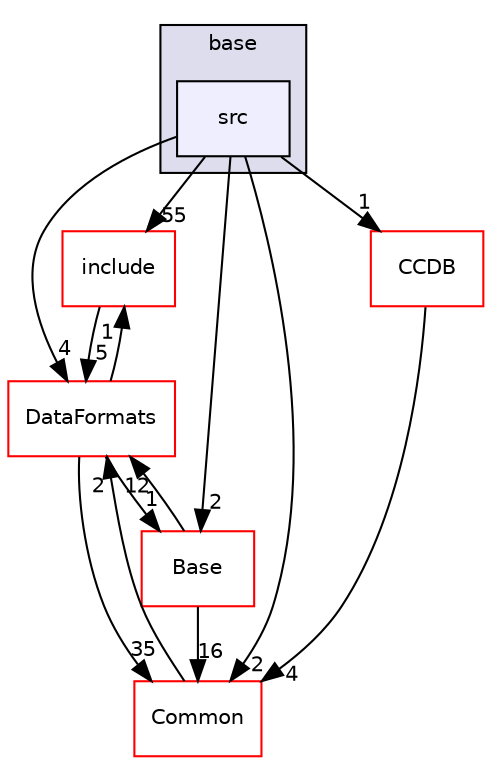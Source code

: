 digraph "/home/travis/build/AliceO2Group/AliceO2/Detectors/TRD/base/src" {
  bgcolor=transparent;
  compound=true
  node [ fontsize="10", fontname="Helvetica"];
  edge [ labelfontsize="10", labelfontname="Helvetica"];
  subgraph clusterdir_09bf7f7c4011a5ccc426492db4dd0891 {
    graph [ bgcolor="#ddddee", pencolor="black", label="base" fontname="Helvetica", fontsize="10", URL="dir_09bf7f7c4011a5ccc426492db4dd0891.html"]
  dir_bc3f0ff1fdf26bec79f7d00840858de9 [shape=box, label="src", style="filled", fillcolor="#eeeeff", pencolor="black", URL="dir_bc3f0ff1fdf26bec79f7d00840858de9.html"];
  }
  dir_8b3cc3395a6e7eccd58a8c5fa5ac689e [shape=box label="include" color="red" URL="dir_8b3cc3395a6e7eccd58a8c5fa5ac689e.html"];
  dir_4ab6b4cc6a7edbff49100e9123df213f [shape=box label="Common" color="red" URL="dir_4ab6b4cc6a7edbff49100e9123df213f.html"];
  dir_6af676bf18881990e4083e191d0e63e0 [shape=box label="CCDB" color="red" URL="dir_6af676bf18881990e4083e191d0e63e0.html"];
  dir_37c90836491b695b472bf98d1be8336b [shape=box label="Base" color="red" URL="dir_37c90836491b695b472bf98d1be8336b.html"];
  dir_2171f7ec022c5423887b07c69b2f5b48 [shape=box label="DataFormats" color="red" URL="dir_2171f7ec022c5423887b07c69b2f5b48.html"];
  dir_8b3cc3395a6e7eccd58a8c5fa5ac689e->dir_2171f7ec022c5423887b07c69b2f5b48 [headlabel="5", labeldistance=1.5 headhref="dir_000143_000077.html"];
  dir_4ab6b4cc6a7edbff49100e9123df213f->dir_2171f7ec022c5423887b07c69b2f5b48 [headlabel="2", labeldistance=1.5 headhref="dir_000028_000077.html"];
  dir_6af676bf18881990e4083e191d0e63e0->dir_4ab6b4cc6a7edbff49100e9123df213f [headlabel="4", labeldistance=1.5 headhref="dir_000020_000028.html"];
  dir_bc3f0ff1fdf26bec79f7d00840858de9->dir_8b3cc3395a6e7eccd58a8c5fa5ac689e [headlabel="55", labeldistance=1.5 headhref="dir_000160_000143.html"];
  dir_bc3f0ff1fdf26bec79f7d00840858de9->dir_4ab6b4cc6a7edbff49100e9123df213f [headlabel="2", labeldistance=1.5 headhref="dir_000160_000028.html"];
  dir_bc3f0ff1fdf26bec79f7d00840858de9->dir_6af676bf18881990e4083e191d0e63e0 [headlabel="1", labeldistance=1.5 headhref="dir_000160_000020.html"];
  dir_bc3f0ff1fdf26bec79f7d00840858de9->dir_37c90836491b695b472bf98d1be8336b [headlabel="2", labeldistance=1.5 headhref="dir_000160_000275.html"];
  dir_bc3f0ff1fdf26bec79f7d00840858de9->dir_2171f7ec022c5423887b07c69b2f5b48 [headlabel="4", labeldistance=1.5 headhref="dir_000160_000077.html"];
  dir_37c90836491b695b472bf98d1be8336b->dir_4ab6b4cc6a7edbff49100e9123df213f [headlabel="16", labeldistance=1.5 headhref="dir_000275_000028.html"];
  dir_37c90836491b695b472bf98d1be8336b->dir_2171f7ec022c5423887b07c69b2f5b48 [headlabel="12", labeldistance=1.5 headhref="dir_000275_000077.html"];
  dir_2171f7ec022c5423887b07c69b2f5b48->dir_8b3cc3395a6e7eccd58a8c5fa5ac689e [headlabel="1", labeldistance=1.5 headhref="dir_000077_000143.html"];
  dir_2171f7ec022c5423887b07c69b2f5b48->dir_4ab6b4cc6a7edbff49100e9123df213f [headlabel="35", labeldistance=1.5 headhref="dir_000077_000028.html"];
  dir_2171f7ec022c5423887b07c69b2f5b48->dir_37c90836491b695b472bf98d1be8336b [headlabel="1", labeldistance=1.5 headhref="dir_000077_000275.html"];
}
